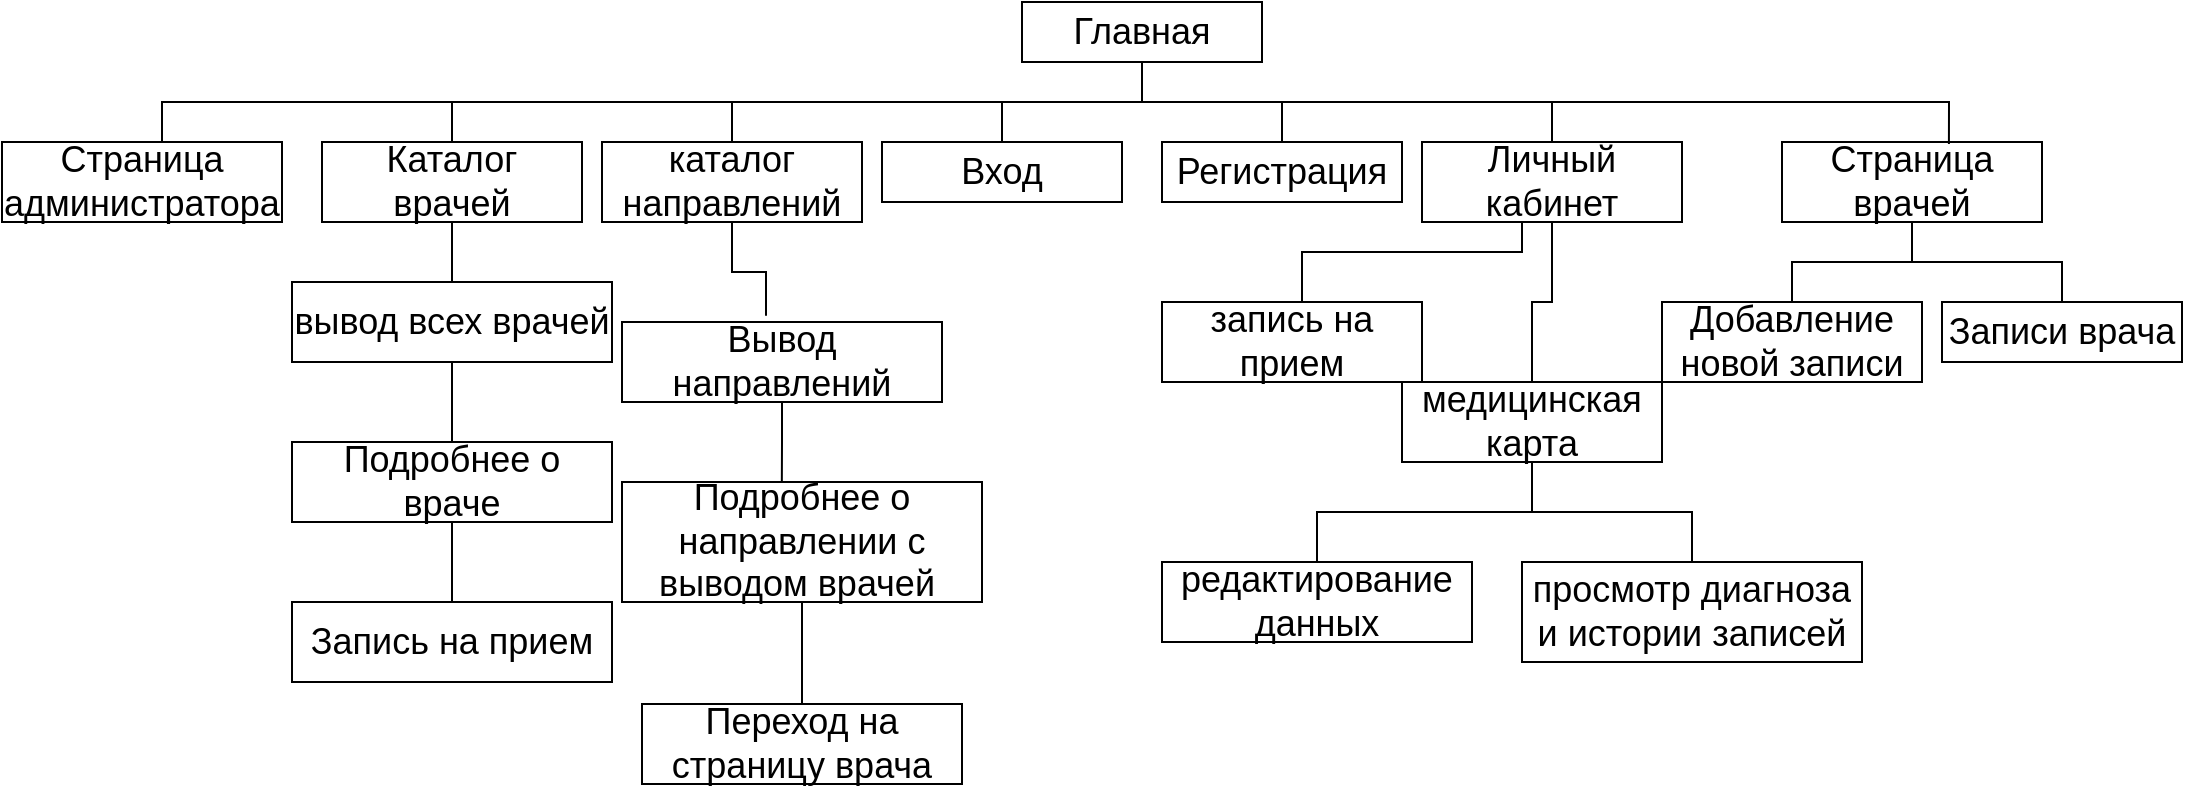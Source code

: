 <mxfile version="24.5.1" type="device">
  <diagram name="Страница — 1" id="NlWbU3Hag7TTTZwq65wG">
    <mxGraphModel dx="2404" dy="-96" grid="1" gridSize="10" guides="1" tooltips="1" connect="1" arrows="1" fold="1" page="1" pageScale="1" pageWidth="1169" pageHeight="827" math="0" shadow="0">
      <root>
        <mxCell id="0" />
        <mxCell id="1" parent="0" />
        <mxCell id="nUXYPJ7I46I-0dE9yYKt-13" style="edgeStyle=orthogonalEdgeStyle;rounded=0;orthogonalLoop=1;jettySize=auto;html=1;endArrow=none;endFill=0;fontSize=18;" edge="1" parent="1">
          <mxGeometry relative="1" as="geometry">
            <mxPoint x="540" y="890" as="sourcePoint" />
            <mxPoint x="50" y="924.94" as="targetPoint" />
            <Array as="points">
              <mxPoint x="540" y="900" />
              <mxPoint x="50" y="900" />
            </Array>
          </mxGeometry>
        </mxCell>
        <mxCell id="nUXYPJ7I46I-0dE9yYKt-1" value="Главная" style="rounded=0;whiteSpace=wrap;html=1;fontSize=18;" vertex="1" parent="1">
          <mxGeometry x="480" y="850" width="120" height="30" as="geometry" />
        </mxCell>
        <mxCell id="nUXYPJ7I46I-0dE9yYKt-15" style="edgeStyle=orthogonalEdgeStyle;rounded=0;orthogonalLoop=1;jettySize=auto;html=1;exitX=0.5;exitY=0;exitDx=0;exitDy=0;endArrow=none;endFill=0;fontSize=18;" edge="1" parent="1" source="nUXYPJ7I46I-0dE9yYKt-2">
          <mxGeometry relative="1" as="geometry">
            <mxPoint x="400.143" y="900" as="targetPoint" />
          </mxGeometry>
        </mxCell>
        <mxCell id="nUXYPJ7I46I-0dE9yYKt-2" value="Вход" style="rounded=0;whiteSpace=wrap;html=1;fontSize=18;" vertex="1" parent="1">
          <mxGeometry x="410" y="920" width="120" height="30" as="geometry" />
        </mxCell>
        <mxCell id="nUXYPJ7I46I-0dE9yYKt-16" style="edgeStyle=orthogonalEdgeStyle;rounded=0;orthogonalLoop=1;jettySize=auto;html=1;endArrow=none;endFill=0;fontSize=18;" edge="1" parent="1" source="nUXYPJ7I46I-0dE9yYKt-3">
          <mxGeometry relative="1" as="geometry">
            <mxPoint x="585" y="900" as="targetPoint" />
          </mxGeometry>
        </mxCell>
        <mxCell id="nUXYPJ7I46I-0dE9yYKt-3" value="Регистрация" style="rounded=0;whiteSpace=wrap;html=1;fontSize=18;" vertex="1" parent="1">
          <mxGeometry x="550" y="920" width="120" height="30" as="geometry" />
        </mxCell>
        <mxCell id="nUXYPJ7I46I-0dE9yYKt-17" style="edgeStyle=orthogonalEdgeStyle;rounded=0;orthogonalLoop=1;jettySize=auto;html=1;endArrow=none;endFill=0;fontSize=18;" edge="1" parent="1" source="nUXYPJ7I46I-0dE9yYKt-4">
          <mxGeometry relative="1" as="geometry">
            <mxPoint x="800" y="900" as="targetPoint" />
          </mxGeometry>
        </mxCell>
        <mxCell id="nUXYPJ7I46I-0dE9yYKt-24" style="edgeStyle=orthogonalEdgeStyle;rounded=0;orthogonalLoop=1;jettySize=auto;html=1;entryX=0.5;entryY=0;entryDx=0;entryDy=0;endArrow=none;endFill=0;fontSize=18;" edge="1" parent="1" source="nUXYPJ7I46I-0dE9yYKt-4" target="nUXYPJ7I46I-0dE9yYKt-23">
          <mxGeometry relative="1" as="geometry">
            <Array as="points">
              <mxPoint x="730" y="975" />
              <mxPoint x="620" y="975" />
            </Array>
          </mxGeometry>
        </mxCell>
        <mxCell id="nUXYPJ7I46I-0dE9yYKt-25" style="edgeStyle=orthogonalEdgeStyle;rounded=0;orthogonalLoop=1;jettySize=auto;html=1;endArrow=none;endFill=0;fontSize=18;" edge="1" parent="1" source="nUXYPJ7I46I-0dE9yYKt-4" target="nUXYPJ7I46I-0dE9yYKt-18">
          <mxGeometry relative="1" as="geometry" />
        </mxCell>
        <mxCell id="nUXYPJ7I46I-0dE9yYKt-4" value="Личный кабинет" style="rounded=0;whiteSpace=wrap;html=1;fontSize=18;" vertex="1" parent="1">
          <mxGeometry x="680" y="920" width="130" height="40" as="geometry" />
        </mxCell>
        <mxCell id="nUXYPJ7I46I-0dE9yYKt-14" style="edgeStyle=orthogonalEdgeStyle;rounded=0;orthogonalLoop=1;jettySize=auto;html=1;endArrow=none;endFill=0;fontSize=18;" edge="1" parent="1" source="nUXYPJ7I46I-0dE9yYKt-5">
          <mxGeometry relative="1" as="geometry">
            <mxPoint x="210" y="900" as="targetPoint" />
          </mxGeometry>
        </mxCell>
        <mxCell id="nUXYPJ7I46I-0dE9yYKt-36" style="edgeStyle=orthogonalEdgeStyle;rounded=0;orthogonalLoop=1;jettySize=auto;html=1;endArrow=none;endFill=0;" edge="1" parent="1" source="nUXYPJ7I46I-0dE9yYKt-5" target="nUXYPJ7I46I-0dE9yYKt-33">
          <mxGeometry relative="1" as="geometry">
            <Array as="points">
              <mxPoint x="195" y="1000" />
              <mxPoint x="195" y="1000" />
            </Array>
          </mxGeometry>
        </mxCell>
        <mxCell id="nUXYPJ7I46I-0dE9yYKt-5" value="Каталог врачей" style="rounded=0;whiteSpace=wrap;html=1;fontSize=18;" vertex="1" parent="1">
          <mxGeometry x="130" y="920" width="130" height="40" as="geometry" />
        </mxCell>
        <mxCell id="nUXYPJ7I46I-0dE9yYKt-6" value="Страница администратора" style="rounded=0;whiteSpace=wrap;html=1;fontSize=18;" vertex="1" parent="1">
          <mxGeometry x="-30" y="920" width="140" height="40" as="geometry" />
        </mxCell>
        <mxCell id="nUXYPJ7I46I-0dE9yYKt-10" style="edgeStyle=orthogonalEdgeStyle;rounded=0;orthogonalLoop=1;jettySize=auto;html=1;entryX=0.5;entryY=0;entryDx=0;entryDy=0;endArrow=none;endFill=0;fontSize=18;" edge="1" parent="1" source="nUXYPJ7I46I-0dE9yYKt-7" target="nUXYPJ7I46I-0dE9yYKt-9">
          <mxGeometry relative="1" as="geometry" />
        </mxCell>
        <mxCell id="nUXYPJ7I46I-0dE9yYKt-11" style="edgeStyle=orthogonalEdgeStyle;rounded=0;orthogonalLoop=1;jettySize=auto;html=1;entryX=0.5;entryY=0;entryDx=0;entryDy=0;endArrow=none;endFill=0;fontSize=18;" edge="1" parent="1" source="nUXYPJ7I46I-0dE9yYKt-7" target="nUXYPJ7I46I-0dE9yYKt-8">
          <mxGeometry relative="1" as="geometry" />
        </mxCell>
        <mxCell id="nUXYPJ7I46I-0dE9yYKt-7" value="Страница врачей" style="rounded=0;whiteSpace=wrap;html=1;fontSize=18;" vertex="1" parent="1">
          <mxGeometry x="860" y="920" width="130" height="40" as="geometry" />
        </mxCell>
        <mxCell id="nUXYPJ7I46I-0dE9yYKt-8" value="Записи врача" style="rounded=0;whiteSpace=wrap;html=1;fontSize=18;" vertex="1" parent="1">
          <mxGeometry x="940" y="1000" width="120" height="30" as="geometry" />
        </mxCell>
        <mxCell id="nUXYPJ7I46I-0dE9yYKt-9" value="Добавление новой записи" style="rounded=0;whiteSpace=wrap;html=1;fontSize=18;" vertex="1" parent="1">
          <mxGeometry x="800" y="1000" width="130" height="40" as="geometry" />
        </mxCell>
        <mxCell id="nUXYPJ7I46I-0dE9yYKt-12" style="edgeStyle=orthogonalEdgeStyle;rounded=0;orthogonalLoop=1;jettySize=auto;html=1;entryX=0.642;entryY=0.024;entryDx=0;entryDy=0;entryPerimeter=0;exitX=0.5;exitY=1;exitDx=0;exitDy=0;endArrow=none;endFill=0;fontSize=18;" edge="1" parent="1" source="nUXYPJ7I46I-0dE9yYKt-1" target="nUXYPJ7I46I-0dE9yYKt-7">
          <mxGeometry relative="1" as="geometry" />
        </mxCell>
        <mxCell id="nUXYPJ7I46I-0dE9yYKt-22" style="edgeStyle=orthogonalEdgeStyle;rounded=0;orthogonalLoop=1;jettySize=auto;html=1;entryX=0.5;entryY=0;entryDx=0;entryDy=0;endArrow=none;endFill=0;fontSize=18;" edge="1" parent="1" source="nUXYPJ7I46I-0dE9yYKt-18" target="nUXYPJ7I46I-0dE9yYKt-21">
          <mxGeometry relative="1" as="geometry" />
        </mxCell>
        <mxCell id="nUXYPJ7I46I-0dE9yYKt-27" style="edgeStyle=orthogonalEdgeStyle;rounded=0;orthogonalLoop=1;jettySize=auto;html=1;endArrow=none;endFill=0;fontSize=18;" edge="1" parent="1" source="nUXYPJ7I46I-0dE9yYKt-18" target="nUXYPJ7I46I-0dE9yYKt-26">
          <mxGeometry relative="1" as="geometry" />
        </mxCell>
        <mxCell id="nUXYPJ7I46I-0dE9yYKt-18" value="медицинская карта" style="rounded=0;whiteSpace=wrap;html=1;fontSize=18;" vertex="1" parent="1">
          <mxGeometry x="670" y="1040" width="130" height="40" as="geometry" />
        </mxCell>
        <mxCell id="nUXYPJ7I46I-0dE9yYKt-21" value="редактирование данных" style="rounded=0;whiteSpace=wrap;html=1;fontSize=18;" vertex="1" parent="1">
          <mxGeometry x="550" y="1130" width="155" height="40" as="geometry" />
        </mxCell>
        <mxCell id="nUXYPJ7I46I-0dE9yYKt-23" value="запись на прием" style="rounded=0;whiteSpace=wrap;html=1;fontSize=18;" vertex="1" parent="1">
          <mxGeometry x="550" y="1000" width="130" height="40" as="geometry" />
        </mxCell>
        <mxCell id="nUXYPJ7I46I-0dE9yYKt-26" value="просмотр диагноза и истории записей" style="rounded=0;whiteSpace=wrap;html=1;fontSize=18;" vertex="1" parent="1">
          <mxGeometry x="730" y="1130" width="170" height="50" as="geometry" />
        </mxCell>
        <mxCell id="nUXYPJ7I46I-0dE9yYKt-29" style="edgeStyle=orthogonalEdgeStyle;rounded=0;orthogonalLoop=1;jettySize=auto;html=1;exitX=0.5;exitY=0;exitDx=0;exitDy=0;endArrow=none;endFill=0;" edge="1" parent="1" source="nUXYPJ7I46I-0dE9yYKt-28">
          <mxGeometry relative="1" as="geometry">
            <mxPoint x="334.824" y="900" as="targetPoint" />
            <Array as="points">
              <mxPoint x="335" y="900" />
            </Array>
          </mxGeometry>
        </mxCell>
        <mxCell id="nUXYPJ7I46I-0dE9yYKt-28" value="каталог направлений" style="rounded=0;whiteSpace=wrap;html=1;fontSize=18;" vertex="1" parent="1">
          <mxGeometry x="270" y="920" width="130" height="40" as="geometry" />
        </mxCell>
        <mxCell id="nUXYPJ7I46I-0dE9yYKt-31" value="Переход на страницу врача" style="rounded=0;whiteSpace=wrap;html=1;fontSize=18;" vertex="1" parent="1">
          <mxGeometry x="290" y="1201" width="160" height="40" as="geometry" />
        </mxCell>
        <mxCell id="nUXYPJ7I46I-0dE9yYKt-46" style="edgeStyle=orthogonalEdgeStyle;rounded=0;orthogonalLoop=1;jettySize=auto;html=1;endArrow=none;endFill=0;" edge="1" parent="1" source="nUXYPJ7I46I-0dE9yYKt-33" target="nUXYPJ7I46I-0dE9yYKt-44">
          <mxGeometry relative="1" as="geometry" />
        </mxCell>
        <mxCell id="nUXYPJ7I46I-0dE9yYKt-33" value="вывод всех врачей" style="rounded=0;whiteSpace=wrap;html=1;fontSize=18;" vertex="1" parent="1">
          <mxGeometry x="115" y="990" width="160" height="40" as="geometry" />
        </mxCell>
        <mxCell id="nUXYPJ7I46I-0dE9yYKt-35" style="edgeStyle=orthogonalEdgeStyle;rounded=0;orthogonalLoop=1;jettySize=auto;html=1;endArrow=none;endFill=0;entryX=0.45;entryY=-0.079;entryDx=0;entryDy=0;entryPerimeter=0;" edge="1" parent="1" source="nUXYPJ7I46I-0dE9yYKt-28" target="nUXYPJ7I46I-0dE9yYKt-37">
          <mxGeometry relative="1" as="geometry">
            <mxPoint x="340" y="1040" as="targetPoint" />
          </mxGeometry>
        </mxCell>
        <mxCell id="nUXYPJ7I46I-0dE9yYKt-37" value="Вывод направлений" style="rounded=0;whiteSpace=wrap;html=1;fontSize=18;" vertex="1" parent="1">
          <mxGeometry x="280" y="1010" width="160" height="40" as="geometry" />
        </mxCell>
        <mxCell id="nUXYPJ7I46I-0dE9yYKt-43" style="edgeStyle=orthogonalEdgeStyle;rounded=0;orthogonalLoop=1;jettySize=auto;html=1;entryX=0.5;entryY=0;entryDx=0;entryDy=0;endArrow=none;endFill=0;" edge="1" parent="1" source="nUXYPJ7I46I-0dE9yYKt-41" target="nUXYPJ7I46I-0dE9yYKt-31">
          <mxGeometry relative="1" as="geometry" />
        </mxCell>
        <mxCell id="nUXYPJ7I46I-0dE9yYKt-41" value="Подробнее о направлении с выводом врачей&amp;nbsp;" style="rounded=0;whiteSpace=wrap;html=1;fontSize=18;" vertex="1" parent="1">
          <mxGeometry x="280" y="1090" width="180" height="60" as="geometry" />
        </mxCell>
        <mxCell id="nUXYPJ7I46I-0dE9yYKt-42" style="edgeStyle=orthogonalEdgeStyle;rounded=0;orthogonalLoop=1;jettySize=auto;html=1;entryX=0.444;entryY=0;entryDx=0;entryDy=0;entryPerimeter=0;endArrow=none;endFill=0;" edge="1" parent="1" source="nUXYPJ7I46I-0dE9yYKt-37" target="nUXYPJ7I46I-0dE9yYKt-41">
          <mxGeometry relative="1" as="geometry" />
        </mxCell>
        <mxCell id="nUXYPJ7I46I-0dE9yYKt-47" style="edgeStyle=orthogonalEdgeStyle;rounded=0;orthogonalLoop=1;jettySize=auto;html=1;entryX=0.5;entryY=0;entryDx=0;entryDy=0;endArrow=none;endFill=0;" edge="1" parent="1" source="nUXYPJ7I46I-0dE9yYKt-44" target="nUXYPJ7I46I-0dE9yYKt-45">
          <mxGeometry relative="1" as="geometry" />
        </mxCell>
        <mxCell id="nUXYPJ7I46I-0dE9yYKt-44" value="Подробнее о враче" style="rounded=0;whiteSpace=wrap;html=1;fontSize=18;" vertex="1" parent="1">
          <mxGeometry x="115" y="1070" width="160" height="40" as="geometry" />
        </mxCell>
        <mxCell id="nUXYPJ7I46I-0dE9yYKt-45" value="Запись на прием" style="rounded=0;whiteSpace=wrap;html=1;fontSize=18;" vertex="1" parent="1">
          <mxGeometry x="115" y="1150" width="160" height="40" as="geometry" />
        </mxCell>
      </root>
    </mxGraphModel>
  </diagram>
</mxfile>
